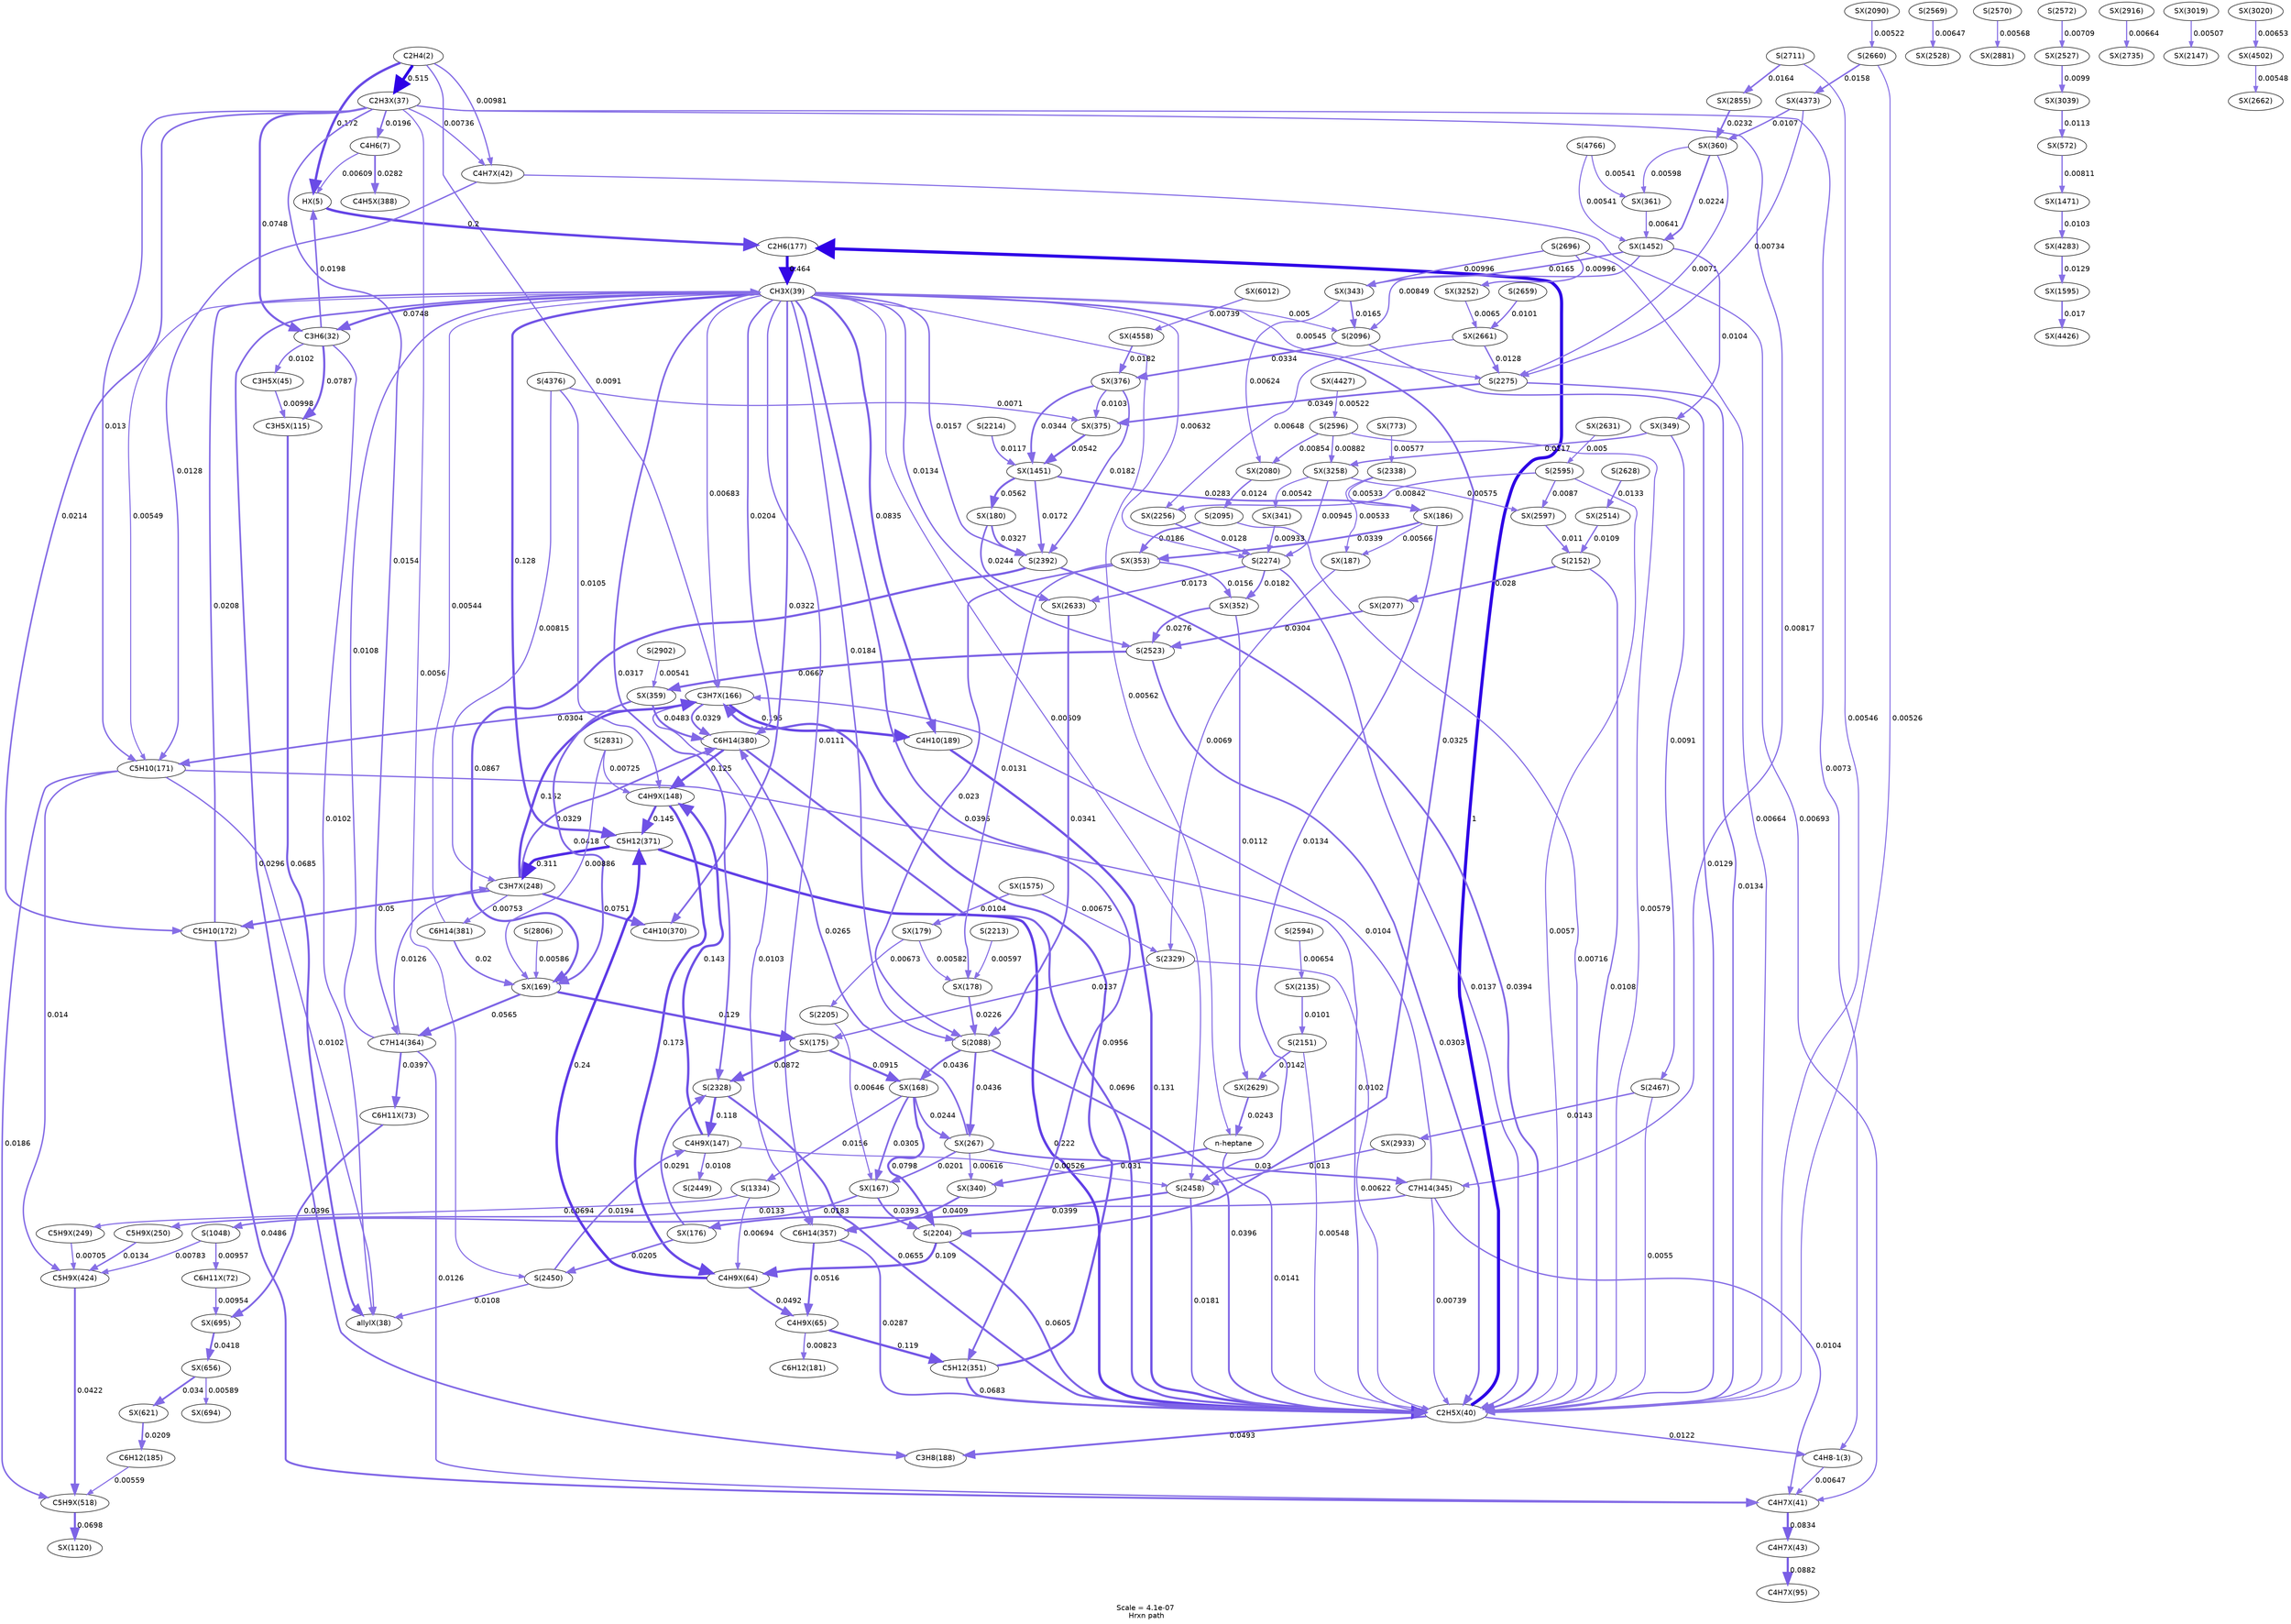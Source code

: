 digraph reaction_paths {
center=1;
s5 -> s127[fontname="Helvetica", style="setlinewidth(4.67)", arrowsize=2.33, color="0.7, 0.672, 0.9"
, label=" 0.172"];
s5 -> s128[fontname="Helvetica", style="setlinewidth(5.5)", arrowsize=2.75, color="0.7, 1.01, 0.9"
, label=" 0.515"];
s5 -> s133[fontname="Helvetica", style="setlinewidth(2.51)", arrowsize=1.25, color="0.7, 0.51, 0.9"
, label=" 0.00981"];
s5 -> s151[fontname="Helvetica", style="setlinewidth(2.45)", arrowsize=1.23, color="0.7, 0.509, 0.9"
, label=" 0.0091"];
s127 -> s16[fontname="Helvetica", style="setlinewidth(4.78)", arrowsize=2.39, color="0.7, 0.7, 0.9"
, label=" 0.2"];
s9 -> s127[fontname="Helvetica", style="setlinewidth(3.04)", arrowsize=1.52, color="0.7, 0.52, 0.9"
, label=" 0.0198"];
s8 -> s127[fontname="Helvetica", style="setlinewidth(2.15)", arrowsize=1.07, color="0.7, 0.506, 0.9"
, label=" 0.00609"];
s128 -> s6[fontname="Helvetica", style="setlinewidth(2.29)", arrowsize=1.14, color="0.7, 0.507, 0.9"
, label=" 0.0073"];
s128 -> s133[fontname="Helvetica", style="setlinewidth(2.29)", arrowsize=1.15, color="0.7, 0.507, 0.9"
, label=" 0.00736"];
s128 -> s9[fontname="Helvetica", style="setlinewidth(4.04)", arrowsize=2.02, color="0.7, 0.575, 0.9"
, label=" 0.0748"];
s128 -> s8[fontname="Helvetica", style="setlinewidth(3.03)", arrowsize=1.52, color="0.7, 0.52, 0.9"
, label=" 0.0196"];
s128 -> s13[fontname="Helvetica", style="setlinewidth(2.72)", arrowsize=1.36, color="0.7, 0.513, 0.9"
, label=" 0.013"];
s128 -> s14[fontname="Helvetica", style="setlinewidth(3.1)", arrowsize=1.55, color="0.7, 0.521, 0.9"
, label=" 0.0214"];
s128 -> s22[fontname="Helvetica", style="setlinewidth(2.37)", arrowsize=1.19, color="0.7, 0.508, 0.9"
, label=" 0.00817"];
s128 -> s25[fontname="Helvetica", style="setlinewidth(2.85)", arrowsize=1.42, color="0.7, 0.515, 0.9"
, label=" 0.0154"];
s128 -> s65[fontname="Helvetica", style="setlinewidth(2.09)", arrowsize=1.04, color="0.7, 0.506, 0.9"
, label=" 0.0056"];
s6 -> s132[fontname="Helvetica", style="setlinewidth(2.2)", arrowsize=1.1, color="0.7, 0.506, 0.9"
, label=" 0.00647"];
s131 -> s6[fontname="Helvetica", style="setlinewidth(2.67)", arrowsize=1.34, color="0.7, 0.512, 0.9"
, label=" 0.0122"];
s133 -> s132[fontname="Helvetica", style="setlinewidth(2.25)", arrowsize=1.12, color="0.7, 0.507, 0.9"
, label=" 0.00693"];
s133 -> s13[fontname="Helvetica", style="setlinewidth(2.71)", arrowsize=1.35, color="0.7, 0.513, 0.9"
, label=" 0.0128"];
s132 -> s134[fontname="Helvetica", style="setlinewidth(4.12)", arrowsize=2.06, color="0.7, 0.583, 0.9"
, label=" 0.0834"];
s14 -> s132[fontname="Helvetica", style="setlinewidth(3.72)", arrowsize=1.86, color="0.7, 0.549, 0.9"
, label=" 0.0486"];
s22 -> s132[fontname="Helvetica", style="setlinewidth(2.55)", arrowsize=1.27, color="0.7, 0.51, 0.9"
, label=" 0.0104"];
s25 -> s132[fontname="Helvetica", style="setlinewidth(2.7)", arrowsize=1.35, color="0.7, 0.513, 0.9"
, label=" 0.0126"];
s134 -> s143[fontname="Helvetica", style="setlinewidth(4.17)", arrowsize=2.08, color="0.7, 0.588, 0.9"
, label=" 0.0882"];
s131 -> s16[fontname="Helvetica", style="setlinewidth(6)", arrowsize=3, color="0.7, 1.5, 0.9"
, label=" 1"];
s131 -> s19[fontname="Helvetica", style="setlinewidth(3.73)", arrowsize=1.86, color="0.7, 0.549, 0.9"
, label=" 0.0493"];
s13 -> s131[fontname="Helvetica", style="setlinewidth(2.54)", arrowsize=1.27, color="0.7, 0.51, 0.9"
, label=" 0.0102"];
s20 -> s131[fontname="Helvetica", style="setlinewidth(4.47)", arrowsize=2.23, color="0.7, 0.631, 0.9"
, label=" 0.131"];
s28 -> s131[fontname="Helvetica", style="setlinewidth(3.99)", arrowsize=1.99, color="0.7, 0.57, 0.9"
, label=" 0.0696"];
s0 -> s131[fontname="Helvetica", style="setlinewidth(2.78)", arrowsize=1.39, color="0.7, 0.514, 0.9"
, label=" 0.0141"];
s23 -> s131[fontname="Helvetica", style="setlinewidth(3.97)", arrowsize=1.99, color="0.7, 0.568, 0.9"
, label=" 0.0683"];
s32 -> s131[fontname="Helvetica", style="setlinewidth(3.56)", arrowsize=1.78, color="0.7, 0.54, 0.9"
, label=" 0.0396"];
s22 -> s131[fontname="Helvetica", style="setlinewidth(2.3)", arrowsize=1.15, color="0.7, 0.507, 0.9"
, label=" 0.00739"];
s58 -> s131[fontname="Helvetica", style="setlinewidth(3.56)", arrowsize=1.78, color="0.7, 0.539, 0.9"
, label=" 0.0394"];
s72 -> s131[fontname="Helvetica", style="setlinewidth(3.36)", arrowsize=1.68, color="0.7, 0.53, 0.9"
, label=" 0.0303"];
s66 -> s131[fontname="Helvetica", style="setlinewidth(2.97)", arrowsize=1.49, color="0.7, 0.518, 0.9"
, label=" 0.0181"];
s54 -> s131[fontname="Helvetica", style="setlinewidth(2.16)", arrowsize=1.08, color="0.7, 0.506, 0.9"
, label=" 0.00622"];
s24 -> s131[fontname="Helvetica", style="setlinewidth(3.32)", arrowsize=1.66, color="0.7, 0.529, 0.9"
, label=" 0.0287"];
s37 -> s131[fontname="Helvetica", style="setlinewidth(2.07)", arrowsize=1.03, color="0.7, 0.505, 0.9"
, label=" 0.00548"];
s47 -> s131[fontname="Helvetica", style="setlinewidth(2.76)", arrowsize=1.38, color="0.7, 0.514, 0.9"
, label=" 0.0137"];
s33 -> s131[fontname="Helvetica", style="setlinewidth(2.27)", arrowsize=1.14, color="0.7, 0.507, 0.9"
, label=" 0.00716"];
s84 -> s131[fontname="Helvetica", style="setlinewidth(2.11)", arrowsize=1.06, color="0.7, 0.506, 0.9"
, label=" 0.00579"];
s38 -> s131[fontname="Helvetica", style="setlinewidth(2.58)", arrowsize=1.29, color="0.7, 0.511, 0.9"
, label=" 0.0108"];
s83 -> s131[fontname="Helvetica", style="setlinewidth(2.1)", arrowsize=1.05, color="0.7, 0.506, 0.9"
, label=" 0.0057"];
s48 -> s131[fontname="Helvetica", style="setlinewidth(2.75)", arrowsize=1.37, color="0.7, 0.513, 0.9"
, label=" 0.0134"];
s34 -> s131[fontname="Helvetica", style="setlinewidth(2.71)", arrowsize=1.36, color="0.7, 0.513, 0.9"
, label=" 0.0129"];
s87 -> s131[fontname="Helvetica", style="setlinewidth(2.04)", arrowsize=1.02, color="0.7, 0.505, 0.9"
, label=" 0.00526"];
s88 -> s131[fontname="Helvetica", style="setlinewidth(2.21)", arrowsize=1.11, color="0.7, 0.507, 0.9"
, label=" 0.00664"];
s89 -> s131[fontname="Helvetica", style="setlinewidth(2.07)", arrowsize=1.03, color="0.7, 0.505, 0.9"
, label=" 0.00546"];
s67 -> s131[fontname="Helvetica", style="setlinewidth(2.07)", arrowsize=1.04, color="0.7, 0.506, 0.9"
, label=" 0.0055"];
s27 -> s131[fontname="Helvetica", style="setlinewidth(4.87)", arrowsize=2.43, color="0.7, 0.722, 0.9"
, label=" 0.222"];
s41 -> s131[fontname="Helvetica", style="setlinewidth(3.88)", arrowsize=1.94, color="0.7, 0.561, 0.9"
, label=" 0.0605"];
s53 -> s131[fontname="Helvetica", style="setlinewidth(3.94)", arrowsize=1.97, color="0.7, 0.565, 0.9"
, label=" 0.0655"];
s16 -> s130[fontname="Helvetica", style="setlinewidth(5.42)", arrowsize=2.71, color="0.7, 0.964, 0.9"
, label=" 0.464"];
s130 -> s9[fontname="Helvetica", style="setlinewidth(4.04)", arrowsize=2.02, color="0.7, 0.575, 0.9"
, label=" 0.0748"];
s130 -> s151[fontname="Helvetica", style="setlinewidth(2.24)", arrowsize=1.12, color="0.7, 0.507, 0.9"
, label=" 0.00683"];
s130 -> s19[fontname="Helvetica", style="setlinewidth(3.34)", arrowsize=1.67, color="0.7, 0.53, 0.9"
, label=" 0.0296"];
s130 -> s26[fontname="Helvetica", style="setlinewidth(3.41)", arrowsize=1.7, color="0.7, 0.532, 0.9"
, label=" 0.0322"];
s130 -> s13[fontname="Helvetica", style="setlinewidth(2.07)", arrowsize=1.04, color="0.7, 0.505, 0.9"
, label=" 0.00549"];
s130 -> s20[fontname="Helvetica", style="setlinewidth(4.13)", arrowsize=2.06, color="0.7, 0.583, 0.9"
, label=" 0.0835"];
s14 -> s130[fontname="Helvetica", style="setlinewidth(3.08)", arrowsize=1.54, color="0.7, 0.521, 0.9"
, label=" 0.0208"];
s130 -> s28[fontname="Helvetica", style="setlinewidth(3.06)", arrowsize=1.53, color="0.7, 0.52, 0.9"
, label=" 0.0204"];
s130 -> s0[fontname="Helvetica", style="setlinewidth(2.09)", arrowsize=1.04, color="0.7, 0.506, 0.9"
, label=" 0.00562"];
s130 -> s23[fontname="Helvetica", style="setlinewidth(3.56)", arrowsize=1.78, color="0.7, 0.54, 0.9"
, label=" 0.0396"];
s130 -> s32[fontname="Helvetica", style="setlinewidth(2.98)", arrowsize=1.49, color="0.7, 0.518, 0.9"
, label=" 0.0184"];
s130 -> s58[fontname="Helvetica", style="setlinewidth(2.86)", arrowsize=1.43, color="0.7, 0.516, 0.9"
, label=" 0.0157"];
s130 -> s72[fontname="Helvetica", style="setlinewidth(2.74)", arrowsize=1.37, color="0.7, 0.513, 0.9"
, label=" 0.0134"];
s25 -> s130[fontname="Helvetica", style="setlinewidth(2.58)", arrowsize=1.29, color="0.7, 0.511, 0.9"
, label=" 0.0108"];
s130 -> s66[fontname="Helvetica", style="setlinewidth(2.15)", arrowsize=1.07, color="0.7, 0.506, 0.9"
, label=" 0.00609"];
s130 -> s24[fontname="Helvetica", style="setlinewidth(2.61)", arrowsize=1.3, color="0.7, 0.511, 0.9"
, label=" 0.0111"];
s130 -> s47[fontname="Helvetica", style="setlinewidth(2.18)", arrowsize=1.09, color="0.7, 0.506, 0.9"
, label=" 0.00632"];
s130 -> s48[fontname="Helvetica", style="setlinewidth(2.06)", arrowsize=1.03, color="0.7, 0.505, 0.9"
, label=" 0.00545"];
s130 -> s34[fontname="Helvetica", style="setlinewidth(2)", arrowsize=1, color="0.7, 0.505, 0.9"
, label=" 0.005"];
s29 -> s130[fontname="Helvetica", style="setlinewidth(2.06)", arrowsize=1.03, color="0.7, 0.505, 0.9"
, label=" 0.00544"];
s130 -> s27[fontname="Helvetica", style="setlinewidth(4.45)", arrowsize=2.22, color="0.7, 0.628, 0.9"
, label=" 0.128"];
s130 -> s41[fontname="Helvetica", style="setlinewidth(3.41)", arrowsize=1.71, color="0.7, 0.532, 0.9"
, label=" 0.0325"];
s130 -> s53[fontname="Helvetica", style="setlinewidth(3.39)", arrowsize=1.7, color="0.7, 0.532, 0.9"
, label=" 0.0317"];
s145 -> s129[fontname="Helvetica", style="setlinewidth(3.98)", arrowsize=1.99, color="0.7, 0.569, 0.9"
, label=" 0.0685"];
s9 -> s129[fontname="Helvetica", style="setlinewidth(2.54)", arrowsize=1.27, color="0.7, 0.51, 0.9"
, label=" 0.0102"];
s13 -> s129[fontname="Helvetica", style="setlinewidth(2.54)", arrowsize=1.27, color="0.7, 0.51, 0.9"
, label=" 0.0102"];
s65 -> s129[fontname="Helvetica", style="setlinewidth(2.58)", arrowsize=1.29, color="0.7, 0.511, 0.9"
, label=" 0.0108"];
s136 -> s145[fontname="Helvetica", style="setlinewidth(2.52)", arrowsize=1.26, color="0.7, 0.51, 0.9"
, label=" 0.00998"];
s9 -> s145[fontname="Helvetica", style="setlinewidth(4.08)", arrowsize=2.04, color="0.7, 0.579, 0.9"
, label=" 0.0787"];
s9 -> s136[fontname="Helvetica", style="setlinewidth(2.54)", arrowsize=1.27, color="0.7, 0.51, 0.9"
, label=" 0.0102"];
s162 -> s151[fontname="Helvetica", style="setlinewidth(4.63)", arrowsize=2.31, color="0.7, 0.662, 0.9"
, label=" 0.162"];
s151 -> s13[fontname="Helvetica", style="setlinewidth(3.36)", arrowsize=1.68, color="0.7, 0.53, 0.9"
, label=" 0.0304"];
s151 -> s20[fontname="Helvetica", style="setlinewidth(4.76)", arrowsize=2.38, color="0.7, 0.695, 0.9"
, label=" 0.195"];
s151 -> s28[fontname="Helvetica", style="setlinewidth(3.42)", arrowsize=1.71, color="0.7, 0.533, 0.9"
, label=" 0.0329"];
s23 -> s151[fontname="Helvetica", style="setlinewidth(4.23)", arrowsize=2.11, color="0.7, 0.596, 0.9"
, label=" 0.0956"];
s22 -> s151[fontname="Helvetica", style="setlinewidth(2.55)", arrowsize=1.27, color="0.7, 0.51, 0.9"
, label=" 0.0104"];
s151 -> s24[fontname="Helvetica", style="setlinewidth(2.55)", arrowsize=1.27, color="0.7, 0.51, 0.9"
, label=" 0.0103"];
s162 -> s26[fontname="Helvetica", style="setlinewidth(4.05)", arrowsize=2.02, color="0.7, 0.575, 0.9"
, label=" 0.0751"];
s162 -> s14[fontname="Helvetica", style="setlinewidth(3.74)", arrowsize=1.87, color="0.7, 0.55, 0.9"
, label=" 0.05"];
s162 -> s28[fontname="Helvetica", style="setlinewidth(3.42)", arrowsize=1.71, color="0.7, 0.533, 0.9"
, label=" 0.0329"];
s25 -> s162[fontname="Helvetica", style="setlinewidth(2.7)", arrowsize=1.35, color="0.7, 0.513, 0.9"
, label=" 0.0126"];
s96 -> s162[fontname="Helvetica", style="setlinewidth(2.37)", arrowsize=1.18, color="0.7, 0.508, 0.9"
, label=" 0.00815"];
s162 -> s29[fontname="Helvetica", style="setlinewidth(2.31)", arrowsize=1.15, color="0.7, 0.508, 0.9"
, label=" 0.00753"];
s27 -> s162[fontname="Helvetica", style="setlinewidth(5.12)", arrowsize=2.56, color="0.7, 0.811, 0.9"
, label=" 0.311"];
s8 -> s181[fontname="Helvetica", style="setlinewidth(3.31)", arrowsize=1.65, color="0.7, 0.528, 0.9"
, label=" 0.0282"];
s13 -> s185[fontname="Helvetica", style="setlinewidth(2.99)", arrowsize=1.5, color="0.7, 0.519, 0.9"
, label=" 0.0186"];
s13 -> s183[fontname="Helvetica", style="setlinewidth(2.78)", arrowsize=1.39, color="0.7, 0.514, 0.9"
, label=" 0.014"];
s193 -> s192[fontname="Helvetica", style="setlinewidth(3.45)", arrowsize=1.72, color="0.7, 0.534, 0.9"
, label=" 0.034"];
s192 -> s18[fontname="Helvetica", style="setlinewidth(3.08)", arrowsize=1.54, color="0.7, 0.521, 0.9"
, label=" 0.0209"];
s195 -> s193[fontname="Helvetica", style="setlinewidth(3.6)", arrowsize=1.8, color="0.7, 0.542, 0.9"
, label=" 0.0418"];
s193 -> s194[fontname="Helvetica", style="setlinewidth(2.12)", arrowsize=1.06, color="0.7, 0.506, 0.9"
, label=" 0.00589"];
s18 -> s185[fontname="Helvetica", style="setlinewidth(2.08)", arrowsize=1.04, color="0.7, 0.506, 0.9"
, label=" 0.00559"];
s142 -> s195[fontname="Helvetica", style="setlinewidth(3.56)", arrowsize=1.78, color="0.7, 0.54, 0.9"
, label=" 0.0396"];
s141 -> s195[fontname="Helvetica", style="setlinewidth(2.49)", arrowsize=1.24, color="0.7, 0.51, 0.9"
, label=" 0.00954"];
s25 -> s142[fontname="Helvetica", style="setlinewidth(3.57)", arrowsize=1.78, color="0.7, 0.54, 0.9"
, label=" 0.0397"];
s30 -> s141[fontname="Helvetica", style="setlinewidth(2.49)", arrowsize=1.24, color="0.7, 0.51, 0.9"
, label=" 0.00957"];
s183 -> s185[fontname="Helvetica", style="setlinewidth(3.61)", arrowsize=1.8, color="0.7, 0.542, 0.9"
, label=" 0.0422"];
s185 -> s200[fontname="Helvetica", style="setlinewidth(3.99)", arrowsize=1.99, color="0.7, 0.57, 0.9"
, label=" 0.0698"];
s163 -> s183[fontname="Helvetica", style="setlinewidth(2.26)", arrowsize=1.13, color="0.7, 0.507, 0.9"
, label=" 0.00705"];
s164 -> s183[fontname="Helvetica", style="setlinewidth(2.75)", arrowsize=1.37, color="0.7, 0.513, 0.9"
, label=" 0.0134"];
s30 -> s183[fontname="Helvetica", style="setlinewidth(2.34)", arrowsize=1.17, color="0.7, 0.508, 0.9"
, label=" 0.00783"];
s31 -> s163[fontname="Helvetica", style="setlinewidth(2.25)", arrowsize=1.12, color="0.7, 0.507, 0.9"
, label=" 0.00694"];
s22 -> s164[fontname="Helvetica", style="setlinewidth(2.74)", arrowsize=1.37, color="0.7, 0.513, 0.9"
, label=" 0.0133"];
s165 -> s28[fontname="Helvetica", style="setlinewidth(3.26)", arrowsize=1.63, color="0.7, 0.527, 0.9"
, label=" 0.0265"];
s176 -> s28[fontname="Helvetica", style="setlinewidth(3.71)", arrowsize=1.86, color="0.7, 0.548, 0.9"
, label=" 0.0483"];
s28 -> s149[fontname="Helvetica", style="setlinewidth(4.43)", arrowsize=2.22, color="0.7, 0.625, 0.9"
, label=" 0.125"];
s165 -> s168[fontname="Helvetica", style="setlinewidth(2.16)", arrowsize=1.08, color="0.7, 0.506, 0.9"
, label=" 0.00616"];
s165 -> s152[fontname="Helvetica", style="setlinewidth(3.05)", arrowsize=1.52, color="0.7, 0.52, 0.9"
, label=" 0.0201"];
s153 -> s165[fontname="Helvetica", style="setlinewidth(3.2)", arrowsize=1.6, color="0.7, 0.524, 0.9"
, label=" 0.0244"];
s32 -> s165[fontname="Helvetica", style="setlinewidth(3.64)", arrowsize=1.82, color="0.7, 0.544, 0.9"
, label=" 0.0436"];
s165 -> s22[fontname="Helvetica", style="setlinewidth(3.35)", arrowsize=1.68, color="0.7, 0.53, 0.9"
, label=" 0.03"];
s0 -> s168[fontname="Helvetica", style="setlinewidth(3.38)", arrowsize=1.69, color="0.7, 0.531, 0.9"
, label=" 0.031"];
s168 -> s24[fontname="Helvetica", style="setlinewidth(3.59)", arrowsize=1.79, color="0.7, 0.541, 0.9"
, label=" 0.0409"];
s242 -> s0[fontname="Helvetica", style="setlinewidth(3.19)", arrowsize=1.6, color="0.7, 0.524, 0.9"
, label=" 0.0243"];
s153 -> s152[fontname="Helvetica", style="setlinewidth(3.37)", arrowsize=1.68, color="0.7, 0.531, 0.9"
, label=" 0.0305"];
s152 -> s30[fontname="Helvetica", style="setlinewidth(2.98)", arrowsize=1.49, color="0.7, 0.518, 0.9"
, label=" 0.0183"];
s42 -> s152[fontname="Helvetica", style="setlinewidth(2.19)", arrowsize=1.1, color="0.7, 0.506, 0.9"
, label=" 0.00646"];
s152 -> s41[fontname="Helvetica", style="setlinewidth(3.56)", arrowsize=1.78, color="0.7, 0.539, 0.9"
, label=" 0.0393"];
s140 -> s23[fontname="Helvetica", style="setlinewidth(4.39)", arrowsize=2.2, color="0.7, 0.619, 0.9"
, label=" 0.119"];
s155 -> s153[fontname="Helvetica", style="setlinewidth(4.19)", arrowsize=2.1, color="0.7, 0.592, 0.9"
, label=" 0.0915"];
s32 -> s153[fontname="Helvetica", style="setlinewidth(3.63)", arrowsize=1.82, color="0.7, 0.544, 0.9"
, label=" 0.0436"];
s153 -> s31[fontname="Helvetica", style="setlinewidth(2.86)", arrowsize=1.43, color="0.7, 0.516, 0.9"
, label=" 0.0156"];
s153 -> s41[fontname="Helvetica", style="setlinewidth(4.09)", arrowsize=2.05, color="0.7, 0.58, 0.9"
, label=" 0.0798"];
s154 -> s155[fontname="Helvetica", style="setlinewidth(4.45)", arrowsize=2.23, color="0.7, 0.629, 0.9"
, label=" 0.129"];
s54 -> s155[fontname="Helvetica", style="setlinewidth(2.76)", arrowsize=1.38, color="0.7, 0.514, 0.9"
, label=" 0.0137"];
s155 -> s53[fontname="Helvetica", style="setlinewidth(4.16)", arrowsize=2.08, color="0.7, 0.587, 0.9"
, label=" 0.0872"];
s176 -> s154[fontname="Helvetica", style="setlinewidth(3.6)", arrowsize=1.8, color="0.7, 0.542, 0.9"
, label=" 0.0418"];
s58 -> s154[fontname="Helvetica", style="setlinewidth(4.15)", arrowsize=2.08, color="0.7, 0.587, 0.9"
, label=" 0.0867"];
s154 -> s25[fontname="Helvetica", style="setlinewidth(3.83)", arrowsize=1.92, color="0.7, 0.556, 0.9"
, label=" 0.0565"];
s29 -> s154[fontname="Helvetica", style="setlinewidth(3.04)", arrowsize=1.52, color="0.7, 0.52, 0.9"
, label=" 0.02"];
s91 -> s154[fontname="Helvetica", style="setlinewidth(2.12)", arrowsize=1.06, color="0.7, 0.506, 0.9"
, label=" 0.00586"];
s92 -> s154[fontname="Helvetica", style="setlinewidth(2.43)", arrowsize=1.22, color="0.7, 0.509, 0.9"
, label=" 0.00886"];
s66 -> s156[fontname="Helvetica", style="setlinewidth(3.57)", arrowsize=1.78, color="0.7, 0.54, 0.9"
, label=" 0.0399"];
s156 -> s65[fontname="Helvetica", style="setlinewidth(3.07)", arrowsize=1.53, color="0.7, 0.521, 0.9"
, label=" 0.0205"];
s156 -> s53[fontname="Helvetica", style="setlinewidth(3.33)", arrowsize=1.66, color="0.7, 0.529, 0.9"
, label=" 0.0291"];
s72 -> s176[fontname="Helvetica", style="setlinewidth(3.96)", arrowsize=1.98, color="0.7, 0.567, 0.9"
, label=" 0.0667"];
s93 -> s176[fontname="Helvetica", style="setlinewidth(2.06)", arrowsize=1.03, color="0.7, 0.505, 0.9"
, label=" 0.00541"];
s74 -> s237[fontname="Helvetica", style="setlinewidth(2.19)", arrowsize=1.1, color="0.7, 0.506, 0.9"
, label=" 0.00647"];
s75 -> s260[fontname="Helvetica", style="setlinewidth(2.1)", arrowsize=1.05, color="0.7, 0.506, 0.9"
, label=" 0.00568"];
s77 -> s236[fontname="Helvetica", style="setlinewidth(2.26)", arrowsize=1.13, color="0.7, 0.507, 0.9"
, label=" 0.00709"];
s157 -> s32[fontname="Helvetica", style="setlinewidth(3.14)", arrowsize=1.57, color="0.7, 0.523, 0.9"
, label=" 0.0226"];
s175 -> s32[fontname="Helvetica", style="setlinewidth(3.15)", arrowsize=1.58, color="0.7, 0.523, 0.9"
, label=" 0.023"];
s244 -> s32[fontname="Helvetica", style="setlinewidth(3.45)", arrowsize=1.72, color="0.7, 0.534, 0.9"
, label=" 0.0341"];
s201 -> s58[fontname="Helvetica", style="setlinewidth(2.93)", arrowsize=1.47, color="0.7, 0.517, 0.9"
, label=" 0.0172"];
s159 -> s58[fontname="Helvetica", style="setlinewidth(3.42)", arrowsize=1.71, color="0.7, 0.533, 0.9"
, label=" 0.0327"];
s180 -> s58[fontname="Helvetica", style="setlinewidth(2.98)", arrowsize=1.49, color="0.7, 0.518, 0.9"
, label=" 0.0182"];
s174 -> s72[fontname="Helvetica", style="setlinewidth(3.29)", arrowsize=1.64, color="0.7, 0.528, 0.9"
, label=" 0.0276"];
s213 -> s72[fontname="Helvetica", style="setlinewidth(3.36)", arrowsize=1.68, color="0.7, 0.53, 0.9"
, label=" 0.0304"];
s31 -> s139[fontname="Helvetica", style="setlinewidth(2.25)", arrowsize=1.12, color="0.7, 0.507, 0.9"
, label=" 0.00694"];
s148 -> s66[fontname="Helvetica", style="setlinewidth(2.04)", arrowsize=1.02, color="0.7, 0.505, 0.9"
, label=" 0.00526"];
s160 -> s66[fontname="Helvetica", style="setlinewidth(2.74)", arrowsize=1.37, color="0.7, 0.513, 0.9"
, label=" 0.0134"];
s265 -> s66[fontname="Helvetica", style="setlinewidth(2.72)", arrowsize=1.36, color="0.7, 0.513, 0.9"
, label=" 0.013"];
s65 -> s148[fontname="Helvetica", style="setlinewidth(3.02)", arrowsize=1.51, color="0.7, 0.519, 0.9"
, label=" 0.0194"];
s158 -> s42[fontname="Helvetica", style="setlinewidth(2.22)", arrowsize=1.11, color="0.7, 0.507, 0.9"
, label=" 0.00673"];
s161 -> s54[fontname="Helvetica", style="setlinewidth(2.24)", arrowsize=1.12, color="0.7, 0.507, 0.9"
, label=" 0.0069"];
s204 -> s54[fontname="Helvetica", style="setlinewidth(2.23)", arrowsize=1.11, color="0.7, 0.507, 0.9"
, label=" 0.00675"];
s139 -> s140[fontname="Helvetica", style="setlinewidth(3.73)", arrowsize=1.86, color="0.7, 0.549, 0.9"
, label=" 0.0492"];
s24 -> s140[fontname="Helvetica", style="setlinewidth(3.76)", arrowsize=1.88, color="0.7, 0.552, 0.9"
, label=" 0.0516"];
s140 -> s17[fontname="Helvetica", style="setlinewidth(2.38)", arrowsize=1.19, color="0.7, 0.508, 0.9"
, label=" 0.00823"];
s149 -> s139[fontname="Helvetica", style="setlinewidth(4.68)", arrowsize=2.34, color="0.7, 0.673, 0.9"
, label=" 0.173"];
s139 -> s27[fontname="Helvetica", style="setlinewidth(4.92)", arrowsize=2.46, color="0.7, 0.74, 0.9"
, label=" 0.24"];
s41 -> s139[fontname="Helvetica", style="setlinewidth(4.33)", arrowsize=2.16, color="0.7, 0.609, 0.9"
, label=" 0.109"];
s37 -> s242[fontname="Helvetica", style="setlinewidth(2.79)", arrowsize=1.4, color="0.7, 0.514, 0.9"
, label=" 0.0142"];
s217 -> s37[fontname="Helvetica", style="setlinewidth(2.53)", arrowsize=1.26, color="0.7, 0.51, 0.9"
, label=" 0.0101"];
s148 -> s149[fontname="Helvetica", style="setlinewidth(4.53)", arrowsize=2.27, color="0.7, 0.643, 0.9"
, label=" 0.143"];
s96 -> s149[fontname="Helvetica", style="setlinewidth(2.56)", arrowsize=1.28, color="0.7, 0.51, 0.9"
, label=" 0.0105"];
s149 -> s27[fontname="Helvetica", style="setlinewidth(4.54)", arrowsize=2.27, color="0.7, 0.645, 0.9"
, label=" 0.145"];
s92 -> s149[fontname="Helvetica", style="setlinewidth(2.28)", arrowsize=1.14, color="0.7, 0.507, 0.9"
, label=" 0.00725"];
s82 -> s217[fontname="Helvetica", style="setlinewidth(2.2)", arrowsize=1.1, color="0.7, 0.507, 0.9"
, label=" 0.00654"];
s47 -> s174[fontname="Helvetica", style="setlinewidth(2.98)", arrowsize=1.49, color="0.7, 0.518, 0.9"
, label=" 0.0182"];
s47 -> s244[fontname="Helvetica", style="setlinewidth(2.94)", arrowsize=1.47, color="0.7, 0.517, 0.9"
, label=" 0.0173"];
s169 -> s47[fontname="Helvetica", style="setlinewidth(2.47)", arrowsize=1.24, color="0.7, 0.509, 0.9"
, label=" 0.00933"];
s271 -> s47[fontname="Helvetica", style="setlinewidth(2.48)", arrowsize=1.24, color="0.7, 0.509, 0.9"
, label=" 0.00945"];
s228 -> s47[fontname="Helvetica", style="setlinewidth(2.71)", arrowsize=1.35, color="0.7, 0.513, 0.9"
, label=" 0.0128"];
s33 -> s175[fontname="Helvetica", style="setlinewidth(2.99)", arrowsize=1.5, color="0.7, 0.519, 0.9"
, label=" 0.0186"];
s214 -> s33[fontname="Helvetica", style="setlinewidth(2.69)", arrowsize=1.34, color="0.7, 0.512, 0.9"
, label=" 0.0124"];
s84 -> s271[fontname="Helvetica", style="setlinewidth(2.43)", arrowsize=1.21, color="0.7, 0.509, 0.9"
, label=" 0.00882"];
s84 -> s214[fontname="Helvetica", style="setlinewidth(2.4)", arrowsize=1.2, color="0.7, 0.509, 0.9"
, label=" 0.00854"];
s286 -> s84[fontname="Helvetica", style="setlinewidth(2.03)", arrowsize=1.02, color="0.7, 0.505, 0.9"
, label=" 0.00522"];
s38 -> s213[fontname="Helvetica", style="setlinewidth(3.3)", arrowsize=1.65, color="0.7, 0.528, 0.9"
, label=" 0.028"];
s238 -> s38[fontname="Helvetica", style="setlinewidth(2.59)", arrowsize=1.3, color="0.7, 0.511, 0.9"
, label=" 0.011"];
s233 -> s38[fontname="Helvetica", style="setlinewidth(2.59)", arrowsize=1.29, color="0.7, 0.511, 0.9"
, label=" 0.0109"];
s53 -> s148[fontname="Helvetica", style="setlinewidth(4.39)", arrowsize=2.19, color="0.7, 0.618, 0.9"
, label=" 0.118"];
s148 -> s64[fontname="Helvetica", style="setlinewidth(2.58)", arrowsize=1.29, color="0.7, 0.511, 0.9"
, label=" 0.0108"];
s83 -> s238[fontname="Helvetica", style="setlinewidth(2.42)", arrowsize=1.21, color="0.7, 0.509, 0.9"
, label=" 0.0087"];
s83 -> s228[fontname="Helvetica", style="setlinewidth(2.39)", arrowsize=1.2, color="0.7, 0.508, 0.9"
, label=" 0.00842"];
s243 -> s83[fontname="Helvetica", style="setlinewidth(2)", arrowsize=1, color="0.7, 0.505, 0.9"
, label=" 0.005"];
s48 -> s179[fontname="Helvetica", style="setlinewidth(3.47)", arrowsize=1.73, color="0.7, 0.535, 0.9"
, label=" 0.0349"];
s177 -> s48[fontname="Helvetica", style="setlinewidth(2.26)", arrowsize=1.13, color="0.7, 0.507, 0.9"
, label=" 0.0071"];
s282 -> s48[fontname="Helvetica", style="setlinewidth(2.29)", arrowsize=1.14, color="0.7, 0.507, 0.9"
, label=" 0.00734"];
s247 -> s48[fontname="Helvetica", style="setlinewidth(2.71)", arrowsize=1.35, color="0.7, 0.513, 0.9"
, label=" 0.0128"];
s43 -> s157[fontname="Helvetica", style="setlinewidth(2.13)", arrowsize=1.07, color="0.7, 0.506, 0.9"
, label=" 0.00597"];
s96 -> s179[fontname="Helvetica", style="setlinewidth(2.26)", arrowsize=1.13, color="0.7, 0.507, 0.9"
, label=" 0.0071"];
s34 -> s180[fontname="Helvetica", style="setlinewidth(3.43)", arrowsize=1.72, color="0.7, 0.533, 0.9"
, label=" 0.0334"];
s202 -> s34[fontname="Helvetica", style="setlinewidth(2.4)", arrowsize=1.2, color="0.7, 0.508, 0.9"
, label=" 0.00849"];
s171 -> s34[fontname="Helvetica", style="setlinewidth(2.9)", arrowsize=1.45, color="0.7, 0.517, 0.9"
, label=" 0.0165"];
s85 -> s233[fontname="Helvetica", style="setlinewidth(2.74)", arrowsize=1.37, color="0.7, 0.513, 0.9"
, label=" 0.0133"];
s87 -> s282[fontname="Helvetica", style="setlinewidth(2.87)", arrowsize=1.43, color="0.7, 0.516, 0.9"
, label=" 0.0158"];
s215 -> s87[fontname="Helvetica", style="setlinewidth(2.03)", arrowsize=1.02, color="0.7, 0.505, 0.9"
, label=" 0.00522"];
s88 -> s171[fontname="Helvetica", style="setlinewidth(2.52)", arrowsize=1.26, color="0.7, 0.51, 0.9"
, label=" 0.00996"];
s88 -> s270[fontname="Helvetica", style="setlinewidth(2.52)", arrowsize=1.26, color="0.7, 0.51, 0.9"
, label=" 0.00996"];
s89 -> s257[fontname="Helvetica", style="setlinewidth(2.9)", arrowsize=1.45, color="0.7, 0.516, 0.9"
, label=" 0.0164"];
s86 -> s247[fontname="Helvetica", style="setlinewidth(2.53)", arrowsize=1.27, color="0.7, 0.51, 0.9"
, label=" 0.0101"];
s44 -> s201[fontname="Helvetica", style="setlinewidth(2.64)", arrowsize=1.32, color="0.7, 0.512, 0.9"
, label=" 0.0117"];
s67 -> s265[fontname="Helvetica", style="setlinewidth(2.79)", arrowsize=1.4, color="0.7, 0.514, 0.9"
, label=" 0.0143"];
s172 -> s67[fontname="Helvetica", style="setlinewidth(2.45)", arrowsize=1.23, color="0.7, 0.509, 0.9"
, label=" 0.0091"];
s55 -> s160[fontname="Helvetica", style="setlinewidth(2.05)", arrowsize=1.02, color="0.7, 0.505, 0.9"
, label=" 0.00533"];
s55 -> s161[fontname="Helvetica", style="setlinewidth(2.05)", arrowsize=1.02, color="0.7, 0.505, 0.9"
, label=" 0.00533"];
s197 -> s55[fontname="Helvetica", style="setlinewidth(2.11)", arrowsize=1.05, color="0.7, 0.506, 0.9"
, label=" 0.00577"];
s174 -> s242[fontname="Helvetica", style="setlinewidth(2.61)", arrowsize=1.3, color="0.7, 0.511, 0.9"
, label=" 0.0112"];
s175 -> s174[fontname="Helvetica", style="setlinewidth(2.86)", arrowsize=1.43, color="0.7, 0.516, 0.9"
, label=" 0.0156"];
s175 -> s157[fontname="Helvetica", style="setlinewidth(2.73)", arrowsize=1.36, color="0.7, 0.513, 0.9"
, label=" 0.0131"];
s158 -> s157[fontname="Helvetica", style="setlinewidth(2.11)", arrowsize=1.06, color="0.7, 0.506, 0.9"
, label=" 0.00582"];
s160 -> s175[fontname="Helvetica", style="setlinewidth(3.45)", arrowsize=1.72, color="0.7, 0.534, 0.9"
, label=" 0.0339"];
s204 -> s158[fontname="Helvetica", style="setlinewidth(2.55)", arrowsize=1.28, color="0.7, 0.51, 0.9"
, label=" 0.0104"];
s201 -> s160[fontname="Helvetica", style="setlinewidth(3.31)", arrowsize=1.65, color="0.7, 0.528, 0.9"
, label=" 0.0283"];
s160 -> s161[fontname="Helvetica", style="setlinewidth(2.09)", arrowsize=1.05, color="0.7, 0.506, 0.9"
, label=" 0.00566"];
s201 -> s159[fontname="Helvetica", style="setlinewidth(3.83)", arrowsize=1.91, color="0.7, 0.556, 0.9"
, label=" 0.0562"];
s179 -> s201[fontname="Helvetica", style="setlinewidth(3.8)", arrowsize=1.9, color="0.7, 0.554, 0.9"
, label=" 0.0542"];
s180 -> s201[fontname="Helvetica", style="setlinewidth(3.46)", arrowsize=1.73, color="0.7, 0.534, 0.9"
, label=" 0.0344"];
s159 -> s244[fontname="Helvetica", style="setlinewidth(3.2)", arrowsize=1.6, color="0.7, 0.524, 0.9"
, label=" 0.0244"];
s180 -> s179[fontname="Helvetica", style="setlinewidth(2.55)", arrowsize=1.27, color="0.7, 0.51, 0.9"
, label=" 0.0103"];
s292 -> s180[fontname="Helvetica", style="setlinewidth(2.97)", arrowsize=1.49, color="0.7, 0.518, 0.9"
, label=" 0.0182"];
s293 -> s292[fontname="Helvetica", style="setlinewidth(2.3)", arrowsize=1.15, color="0.7, 0.507, 0.9"
, label=" 0.00739"];
s113 -> s202[fontname="Helvetica", style="setlinewidth(2.06)", arrowsize=1.03, color="0.7, 0.505, 0.9"
, label=" 0.00541"];
s113 -> s178[fontname="Helvetica", style="setlinewidth(2.06)", arrowsize=1.03, color="0.7, 0.505, 0.9"
, label=" 0.00541"];
s271 -> s238[fontname="Helvetica", style="setlinewidth(2.11)", arrowsize=1.05, color="0.7, 0.506, 0.9"
, label=" 0.00575"];
s271 -> s169[fontname="Helvetica", style="setlinewidth(2.06)", arrowsize=1.03, color="0.7, 0.505, 0.9"
, label=" 0.00542"];
s172 -> s271[fontname="Helvetica", style="setlinewidth(2.64)", arrowsize=1.32, color="0.7, 0.512, 0.9"
, label=" 0.0117"];
s202 -> s172[fontname="Helvetica", style="setlinewidth(2.55)", arrowsize=1.28, color="0.7, 0.51, 0.9"
, label=" 0.0104"];
s202 -> s171[fontname="Helvetica", style="setlinewidth(2.9)", arrowsize=1.45, color="0.7, 0.517, 0.9"
, label=" 0.0165"];
s177 -> s202[fontname="Helvetica", style="setlinewidth(3.13)", arrowsize=1.57, color="0.7, 0.522, 0.9"
, label=" 0.0224"];
s178 -> s202[fontname="Helvetica", style="setlinewidth(2.19)", arrowsize=1.09, color="0.7, 0.506, 0.9"
, label=" 0.00641"];
s171 -> s214[fontname="Helvetica", style="setlinewidth(2.17)", arrowsize=1.08, color="0.7, 0.506, 0.9"
, label=" 0.00624"];
s257 -> s177[fontname="Helvetica", style="setlinewidth(3.16)", arrowsize=1.58, color="0.7, 0.523, 0.9"
, label=" 0.0232"];
s282 -> s177[fontname="Helvetica", style="setlinewidth(2.58)", arrowsize=1.29, color="0.7, 0.511, 0.9"
, label=" 0.0107"];
s177 -> s178[fontname="Helvetica", style="setlinewidth(2.13)", arrowsize=1.07, color="0.7, 0.506, 0.9"
, label=" 0.00598"];
s264 -> s252[fontname="Helvetica", style="setlinewidth(2.21)", arrowsize=1.11, color="0.7, 0.507, 0.9"
, label=" 0.00664"];
s247 -> s228[fontname="Helvetica", style="setlinewidth(2.2)", arrowsize=1.1, color="0.7, 0.506, 0.9"
, label=" 0.00648"];
s270 -> s247[fontname="Helvetica", style="setlinewidth(2.2)", arrowsize=1.1, color="0.7, 0.506, 0.9"
, label=" 0.0065"];
s266 -> s224[fontname="Helvetica", style="setlinewidth(2.01)", arrowsize=1.01, color="0.7, 0.505, 0.9"
, label=" 0.00507"];
s203 -> s275[fontname="Helvetica", style="setlinewidth(2.54)", arrowsize=1.27, color="0.7, 0.51, 0.9"
, label=" 0.0103"];
s190 -> s203[fontname="Helvetica", style="setlinewidth(2.37)", arrowsize=1.18, color="0.7, 0.508, 0.9"
, label=" 0.00811"];
s275 -> s206[fontname="Helvetica", style="setlinewidth(2.72)", arrowsize=1.36, color="0.7, 0.513, 0.9"
, label=" 0.0129"];
s268 -> s190[fontname="Helvetica", style="setlinewidth(2.62)", arrowsize=1.31, color="0.7, 0.511, 0.9"
, label=" 0.0113"];
s236 -> s268[fontname="Helvetica", style="setlinewidth(2.52)", arrowsize=1.26, color="0.7, 0.51, 0.9"
, label=" 0.0099"];
s206 -> s285[fontname="Helvetica", style="setlinewidth(2.93)", arrowsize=1.46, color="0.7, 0.517, 0.9"
, label=" 0.017"];
s267 -> s287[fontname="Helvetica", style="setlinewidth(2.2)", arrowsize=1.1, color="0.7, 0.507, 0.9"
, label=" 0.00653"];
s287 -> s248[fontname="Helvetica", style="setlinewidth(2.07)", arrowsize=1.03, color="0.7, 0.505, 0.9"
, label=" 0.00548"];
s0 [ fontname="Helvetica", label="n-heptane"];
s5 [ fontname="Helvetica", label="C2H4(2)"];
s6 [ fontname="Helvetica", label="C4H8-1(3)"];
s8 [ fontname="Helvetica", label="C4H6(7)"];
s9 [ fontname="Helvetica", label="C3H6(32)"];
s13 [ fontname="Helvetica", label="C5H10(171)"];
s14 [ fontname="Helvetica", label="C5H10(172)"];
s16 [ fontname="Helvetica", label="C2H6(177)"];
s17 [ fontname="Helvetica", label="C6H12(181)"];
s18 [ fontname="Helvetica", label="C6H12(185)"];
s19 [ fontname="Helvetica", label="C3H8(188)"];
s20 [ fontname="Helvetica", label="C4H10(189)"];
s22 [ fontname="Helvetica", label="C7H14(345)"];
s23 [ fontname="Helvetica", label="C5H12(351)"];
s24 [ fontname="Helvetica", label="C6H14(357)"];
s25 [ fontname="Helvetica", label="C7H14(364)"];
s26 [ fontname="Helvetica", label="C4H10(370)"];
s27 [ fontname="Helvetica", label="C5H12(371)"];
s28 [ fontname="Helvetica", label="C6H14(380)"];
s29 [ fontname="Helvetica", label="C6H14(381)"];
s30 [ fontname="Helvetica", label="S(1048)"];
s31 [ fontname="Helvetica", label="S(1334)"];
s32 [ fontname="Helvetica", label="S(2088)"];
s33 [ fontname="Helvetica", label="S(2095)"];
s34 [ fontname="Helvetica", label="S(2096)"];
s37 [ fontname="Helvetica", label="S(2151)"];
s38 [ fontname="Helvetica", label="S(2152)"];
s41 [ fontname="Helvetica", label="S(2204)"];
s42 [ fontname="Helvetica", label="S(2205)"];
s43 [ fontname="Helvetica", label="S(2213)"];
s44 [ fontname="Helvetica", label="S(2214)"];
s47 [ fontname="Helvetica", label="S(2274)"];
s48 [ fontname="Helvetica", label="S(2275)"];
s53 [ fontname="Helvetica", label="S(2328)"];
s54 [ fontname="Helvetica", label="S(2329)"];
s55 [ fontname="Helvetica", label="S(2338)"];
s58 [ fontname="Helvetica", label="S(2392)"];
s64 [ fontname="Helvetica", label="S(2449)"];
s65 [ fontname="Helvetica", label="S(2450)"];
s66 [ fontname="Helvetica", label="S(2458)"];
s67 [ fontname="Helvetica", label="S(2467)"];
s72 [ fontname="Helvetica", label="S(2523)"];
s74 [ fontname="Helvetica", label="S(2569)"];
s75 [ fontname="Helvetica", label="S(2570)"];
s77 [ fontname="Helvetica", label="S(2572)"];
s82 [ fontname="Helvetica", label="S(2594)"];
s83 [ fontname="Helvetica", label="S(2595)"];
s84 [ fontname="Helvetica", label="S(2596)"];
s85 [ fontname="Helvetica", label="S(2628)"];
s86 [ fontname="Helvetica", label="S(2659)"];
s87 [ fontname="Helvetica", label="S(2660)"];
s88 [ fontname="Helvetica", label="S(2696)"];
s89 [ fontname="Helvetica", label="S(2711)"];
s91 [ fontname="Helvetica", label="S(2806)"];
s92 [ fontname="Helvetica", label="S(2831)"];
s93 [ fontname="Helvetica", label="S(2902)"];
s96 [ fontname="Helvetica", label="S(4376)"];
s113 [ fontname="Helvetica", label="S(4766)"];
s127 [ fontname="Helvetica", label="HX(5)"];
s128 [ fontname="Helvetica", label="C2H3X(37)"];
s129 [ fontname="Helvetica", label="allylX(38)"];
s130 [ fontname="Helvetica", label="CH3X(39)"];
s131 [ fontname="Helvetica", label="C2H5X(40)"];
s132 [ fontname="Helvetica", label="C4H7X(41)"];
s133 [ fontname="Helvetica", label="C4H7X(42)"];
s134 [ fontname="Helvetica", label="C4H7X(43)"];
s136 [ fontname="Helvetica", label="C3H5X(45)"];
s139 [ fontname="Helvetica", label="C4H9X(64)"];
s140 [ fontname="Helvetica", label="C4H9X(65)"];
s141 [ fontname="Helvetica", label="C6H11X(72)"];
s142 [ fontname="Helvetica", label="C6H11X(73)"];
s143 [ fontname="Helvetica", label="C4H7X(95)"];
s145 [ fontname="Helvetica", label="C3H5X(115)"];
s148 [ fontname="Helvetica", label="C4H9X(147)"];
s149 [ fontname="Helvetica", label="C4H9X(148)"];
s151 [ fontname="Helvetica", label="C3H7X(166)"];
s152 [ fontname="Helvetica", label="SX(167)"];
s153 [ fontname="Helvetica", label="SX(168)"];
s154 [ fontname="Helvetica", label="SX(169)"];
s155 [ fontname="Helvetica", label="SX(175)"];
s156 [ fontname="Helvetica", label="SX(176)"];
s157 [ fontname="Helvetica", label="SX(178)"];
s158 [ fontname="Helvetica", label="SX(179)"];
s159 [ fontname="Helvetica", label="SX(180)"];
s160 [ fontname="Helvetica", label="SX(186)"];
s161 [ fontname="Helvetica", label="SX(187)"];
s162 [ fontname="Helvetica", label="C3H7X(248)"];
s163 [ fontname="Helvetica", label="C5H9X(249)"];
s164 [ fontname="Helvetica", label="C5H9X(250)"];
s165 [ fontname="Helvetica", label="SX(267)"];
s168 [ fontname="Helvetica", label="SX(340)"];
s169 [ fontname="Helvetica", label="SX(341)"];
s171 [ fontname="Helvetica", label="SX(343)"];
s172 [ fontname="Helvetica", label="SX(349)"];
s174 [ fontname="Helvetica", label="SX(352)"];
s175 [ fontname="Helvetica", label="SX(353)"];
s176 [ fontname="Helvetica", label="SX(359)"];
s177 [ fontname="Helvetica", label="SX(360)"];
s178 [ fontname="Helvetica", label="SX(361)"];
s179 [ fontname="Helvetica", label="SX(375)"];
s180 [ fontname="Helvetica", label="SX(376)"];
s181 [ fontname="Helvetica", label="C4H5X(388)"];
s183 [ fontname="Helvetica", label="C5H9X(424)"];
s185 [ fontname="Helvetica", label="C5H9X(518)"];
s190 [ fontname="Helvetica", label="SX(572)"];
s192 [ fontname="Helvetica", label="SX(621)"];
s193 [ fontname="Helvetica", label="SX(656)"];
s194 [ fontname="Helvetica", label="SX(694)"];
s195 [ fontname="Helvetica", label="SX(695)"];
s197 [ fontname="Helvetica", label="SX(773)"];
s200 [ fontname="Helvetica", label="SX(1120)"];
s201 [ fontname="Helvetica", label="SX(1451)"];
s202 [ fontname="Helvetica", label="SX(1452)"];
s203 [ fontname="Helvetica", label="SX(1471)"];
s204 [ fontname="Helvetica", label="SX(1575)"];
s206 [ fontname="Helvetica", label="SX(1595)"];
s213 [ fontname="Helvetica", label="SX(2077)"];
s214 [ fontname="Helvetica", label="SX(2080)"];
s215 [ fontname="Helvetica", label="SX(2090)"];
s217 [ fontname="Helvetica", label="SX(2135)"];
s224 [ fontname="Helvetica", label="SX(2147)"];
s228 [ fontname="Helvetica", label="SX(2256)"];
s233 [ fontname="Helvetica", label="SX(2514)"];
s236 [ fontname="Helvetica", label="SX(2527)"];
s237 [ fontname="Helvetica", label="SX(2528)"];
s238 [ fontname="Helvetica", label="SX(2597)"];
s242 [ fontname="Helvetica", label="SX(2629)"];
s243 [ fontname="Helvetica", label="SX(2631)"];
s244 [ fontname="Helvetica", label="SX(2633)"];
s247 [ fontname="Helvetica", label="SX(2661)"];
s248 [ fontname="Helvetica", label="SX(2662)"];
s252 [ fontname="Helvetica", label="SX(2735)"];
s257 [ fontname="Helvetica", label="SX(2855)"];
s260 [ fontname="Helvetica", label="SX(2881)"];
s264 [ fontname="Helvetica", label="SX(2916)"];
s265 [ fontname="Helvetica", label="SX(2933)"];
s266 [ fontname="Helvetica", label="SX(3019)"];
s267 [ fontname="Helvetica", label="SX(3020)"];
s268 [ fontname="Helvetica", label="SX(3039)"];
s270 [ fontname="Helvetica", label="SX(3252)"];
s271 [ fontname="Helvetica", label="SX(3258)"];
s275 [ fontname="Helvetica", label="SX(4283)"];
s282 [ fontname="Helvetica", label="SX(4373)"];
s285 [ fontname="Helvetica", label="SX(4426)"];
s286 [ fontname="Helvetica", label="SX(4427)"];
s287 [ fontname="Helvetica", label="SX(4502)"];
s292 [ fontname="Helvetica", label="SX(4558)"];
s293 [ fontname="Helvetica", label="SX(6012)"];
 label = "Scale = 4.1e-07\l Hrxn path";
 fontname = "Helvetica";
}
